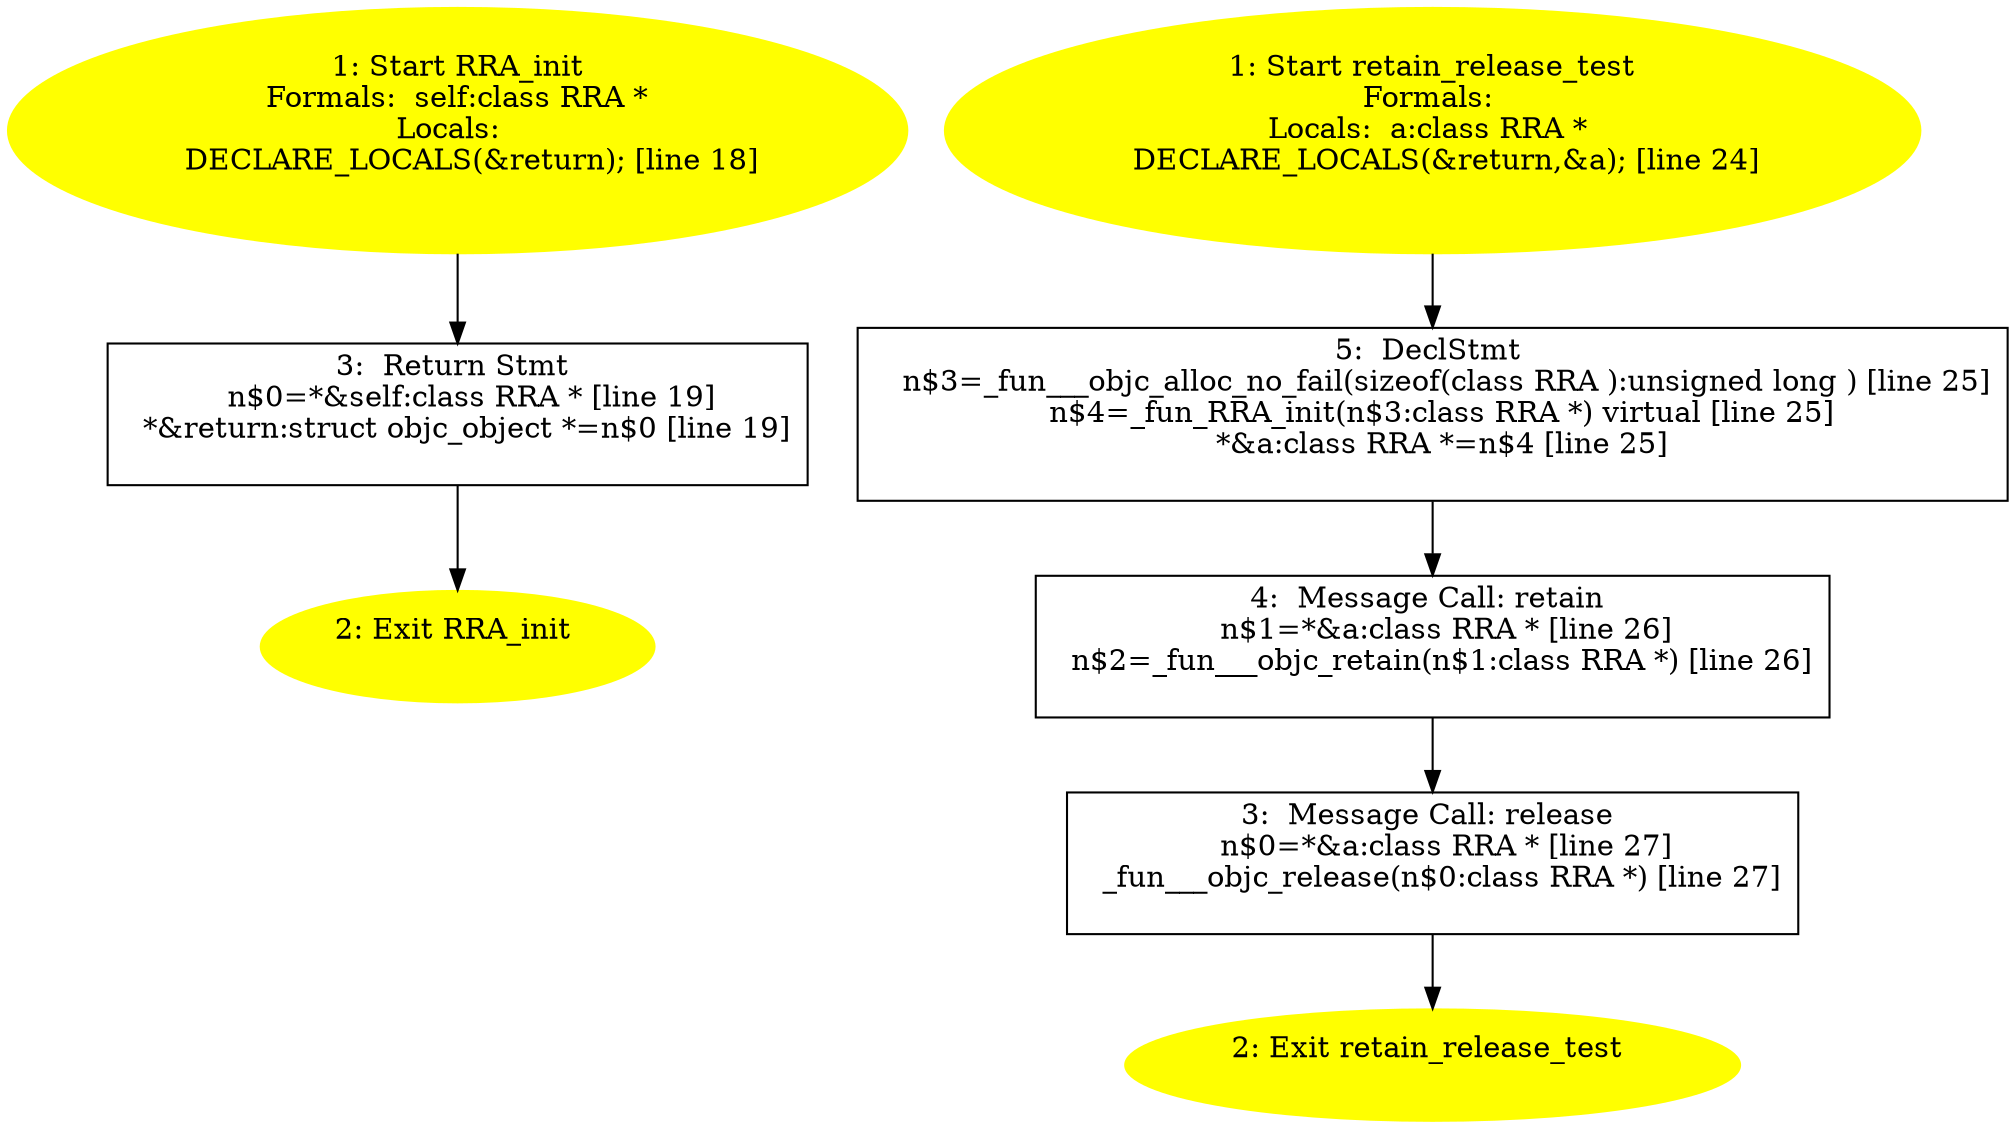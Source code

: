 /* @generated */
digraph iCFG {
"RRA_initinstance.66e1f6eb6cd09718ac8102ab817e4893_3" [label="3:  Return Stmt \n   n$0=*&self:class RRA * [line 19]\n  *&return:struct objc_object *=n$0 [line 19]\n " shape="box"]
	

	 "RRA_initinstance.66e1f6eb6cd09718ac8102ab817e4893_3" -> "RRA_initinstance.66e1f6eb6cd09718ac8102ab817e4893_2" ;
"RRA_initinstance.66e1f6eb6cd09718ac8102ab817e4893_2" [label="2: Exit RRA_init \n  " color=yellow style=filled]
	

"RRA_initinstance.66e1f6eb6cd09718ac8102ab817e4893_1" [label="1: Start RRA_init\nFormals:  self:class RRA *\nLocals:  \n   DECLARE_LOCALS(&return); [line 18]\n " color=yellow style=filled]
	

	 "RRA_initinstance.66e1f6eb6cd09718ac8102ab817e4893_1" -> "RRA_initinstance.66e1f6eb6cd09718ac8102ab817e4893_3" ;
"retain_release_test.65a9467f2c991ef519f3b0d97687f937_5" [label="5:  DeclStmt \n   n$3=_fun___objc_alloc_no_fail(sizeof(class RRA ):unsigned long ) [line 25]\n  n$4=_fun_RRA_init(n$3:class RRA *) virtual [line 25]\n  *&a:class RRA *=n$4 [line 25]\n " shape="box"]
	

	 "retain_release_test.65a9467f2c991ef519f3b0d97687f937_5" -> "retain_release_test.65a9467f2c991ef519f3b0d97687f937_4" ;
"retain_release_test.65a9467f2c991ef519f3b0d97687f937_4" [label="4:  Message Call: retain \n   n$1=*&a:class RRA * [line 26]\n  n$2=_fun___objc_retain(n$1:class RRA *) [line 26]\n " shape="box"]
	

	 "retain_release_test.65a9467f2c991ef519f3b0d97687f937_4" -> "retain_release_test.65a9467f2c991ef519f3b0d97687f937_3" ;
"retain_release_test.65a9467f2c991ef519f3b0d97687f937_3" [label="3:  Message Call: release \n   n$0=*&a:class RRA * [line 27]\n  _fun___objc_release(n$0:class RRA *) [line 27]\n " shape="box"]
	

	 "retain_release_test.65a9467f2c991ef519f3b0d97687f937_3" -> "retain_release_test.65a9467f2c991ef519f3b0d97687f937_2" ;
"retain_release_test.65a9467f2c991ef519f3b0d97687f937_2" [label="2: Exit retain_release_test \n  " color=yellow style=filled]
	

"retain_release_test.65a9467f2c991ef519f3b0d97687f937_1" [label="1: Start retain_release_test\nFormals: \nLocals:  a:class RRA * \n   DECLARE_LOCALS(&return,&a); [line 24]\n " color=yellow style=filled]
	

	 "retain_release_test.65a9467f2c991ef519f3b0d97687f937_1" -> "retain_release_test.65a9467f2c991ef519f3b0d97687f937_5" ;
}
